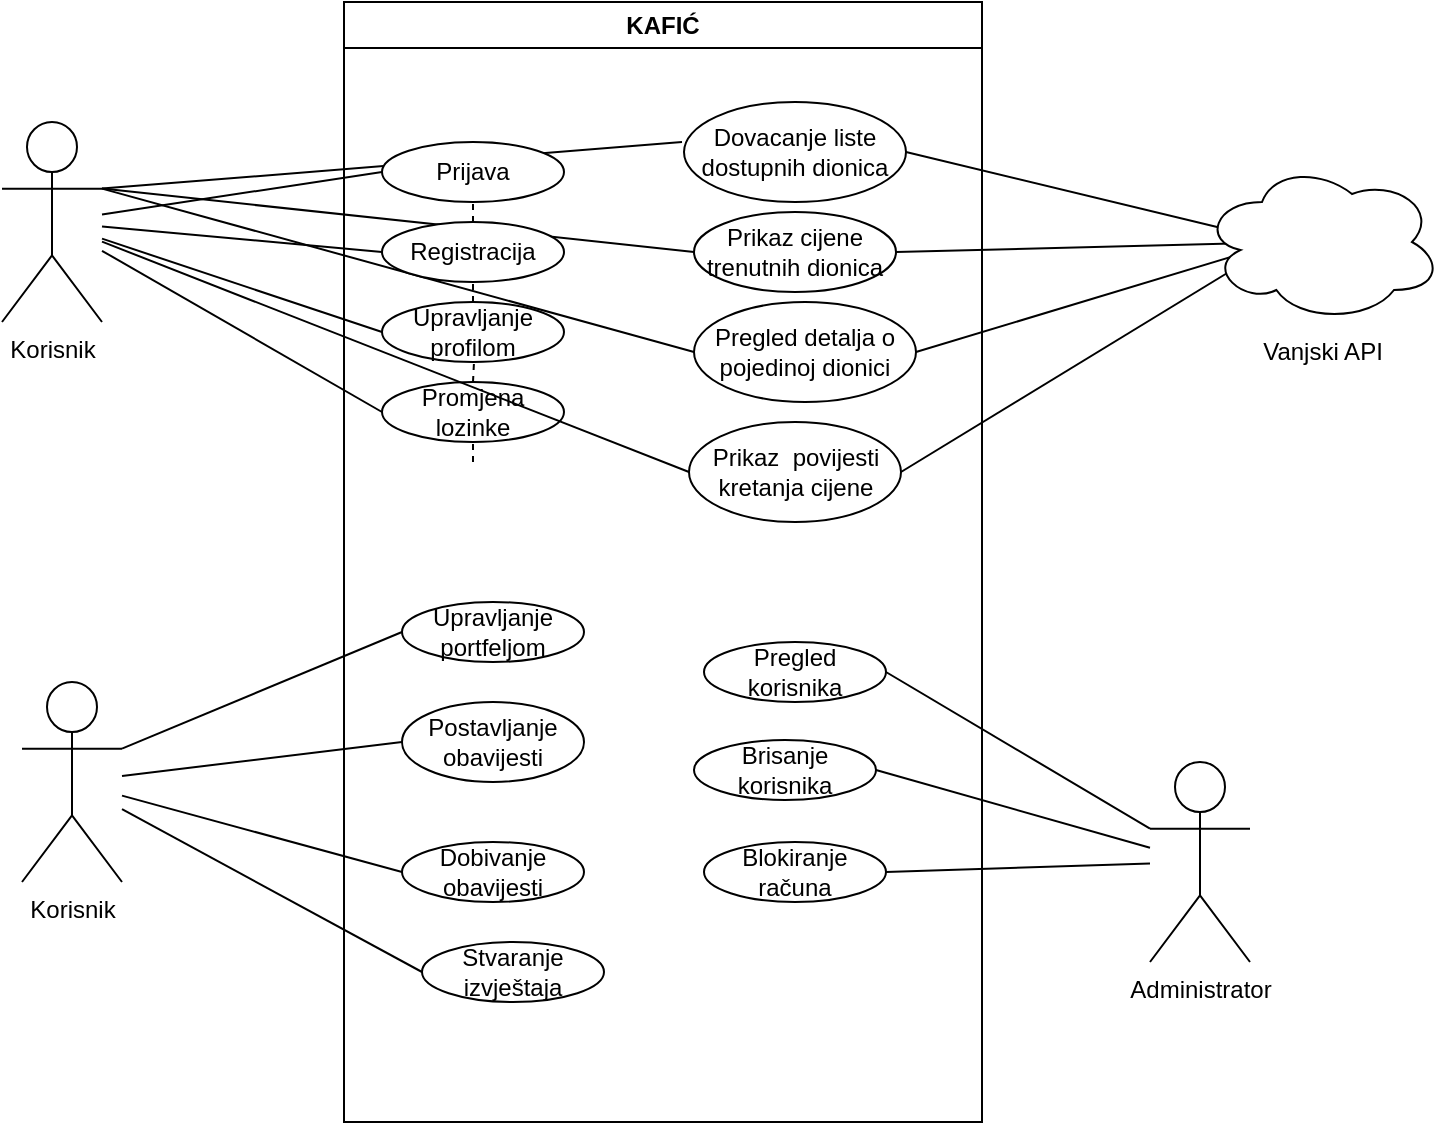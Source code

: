 <mxfile version="26.0.11">
  <diagram name="Dionice - Pregled i praćenje kretanja dionica" id="D3_Ipdly3IYAX61Syu2s">
    <mxGraphModel dx="2261" dy="778" grid="1" gridSize="10" guides="1" tooltips="1" connect="1" arrows="1" fold="1" page="1" pageScale="1" pageWidth="827" pageHeight="1169" math="0" shadow="0">
      <root>
        <mxCell id="0" />
        <mxCell id="1" parent="0" />
        <mxCell id="p1HWxOSMFdeQzIFVMbEp-39" style="edgeStyle=orthogonalEdgeStyle;rounded=0;orthogonalLoop=1;jettySize=auto;html=1;exitX=0.5;exitY=1;exitDx=0;exitDy=0;entryX=0.5;entryY=0;entryDx=0;entryDy=0;" edge="1" parent="1">
          <mxGeometry relative="1" as="geometry">
            <mxPoint x="70" y="1050" as="sourcePoint" />
          </mxGeometry>
        </mxCell>
        <mxCell id="p1HWxOSMFdeQzIFVMbEp-55" style="edgeStyle=orthogonalEdgeStyle;rounded=0;orthogonalLoop=1;jettySize=auto;html=1;exitX=0.5;exitY=1;exitDx=0;exitDy=0;entryX=0.5;entryY=0;entryDx=0;entryDy=0;" edge="1" parent="1">
          <mxGeometry relative="1" as="geometry">
            <mxPoint x="70" y="1105" as="sourcePoint" />
          </mxGeometry>
        </mxCell>
        <mxCell id="p1HWxOSMFdeQzIFVMbEp-56" value="" style="edgeStyle=orthogonalEdgeStyle;rounded=0;orthogonalLoop=1;jettySize=auto;html=1;" edge="1" parent="1">
          <mxGeometry relative="1" as="geometry">
            <mxPoint x="70" y="1220" as="sourcePoint" />
          </mxGeometry>
        </mxCell>
        <mxCell id="p1HWxOSMFdeQzIFVMbEp-57" value="" style="edgeStyle=orthogonalEdgeStyle;rounded=0;orthogonalLoop=1;jettySize=auto;html=1;" edge="1" parent="1">
          <mxGeometry relative="1" as="geometry">
            <mxPoint x="70" y="1220" as="sourcePoint" />
          </mxGeometry>
        </mxCell>
        <mxCell id="p1HWxOSMFdeQzIFVMbEp-132" style="rounded=0;orthogonalLoop=1;jettySize=auto;html=1;exitX=1;exitY=0.333;exitDx=0;exitDy=0;exitPerimeter=0;endArrow=none;startFill=0;" edge="1" parent="1" source="p1HWxOSMFdeQzIFVMbEp-108">
          <mxGeometry relative="1" as="geometry">
            <mxPoint x="180" y="870" as="targetPoint" />
          </mxGeometry>
        </mxCell>
        <mxCell id="p1HWxOSMFdeQzIFVMbEp-133" style="edgeStyle=none;shape=connector;rounded=0;orthogonalLoop=1;jettySize=auto;html=1;exitX=1;exitY=0.333;exitDx=0;exitDy=0;exitPerimeter=0;entryX=0;entryY=0.5;entryDx=0;entryDy=0;strokeColor=default;align=center;verticalAlign=middle;fontFamily=Helvetica;fontSize=11;fontColor=default;labelBackgroundColor=default;startFill=0;endArrow=none;" edge="1" parent="1" source="p1HWxOSMFdeQzIFVMbEp-108" target="p1HWxOSMFdeQzIFVMbEp-98">
          <mxGeometry relative="1" as="geometry" />
        </mxCell>
        <mxCell id="p1HWxOSMFdeQzIFVMbEp-134" style="edgeStyle=none;shape=connector;rounded=0;orthogonalLoop=1;jettySize=auto;html=1;exitX=1;exitY=0.333;exitDx=0;exitDy=0;exitPerimeter=0;entryX=0;entryY=0.5;entryDx=0;entryDy=0;strokeColor=default;align=center;verticalAlign=middle;fontFamily=Helvetica;fontSize=11;fontColor=default;labelBackgroundColor=default;startFill=0;endArrow=none;" edge="1" parent="1" source="p1HWxOSMFdeQzIFVMbEp-108" target="p1HWxOSMFdeQzIFVMbEp-99">
          <mxGeometry relative="1" as="geometry" />
        </mxCell>
        <mxCell id="p1HWxOSMFdeQzIFVMbEp-91" value="KAFIĆ" style="swimlane;whiteSpace=wrap;html=1;" vertex="1" parent="1">
          <mxGeometry x="11" y="800" width="319" height="560" as="geometry" />
        </mxCell>
        <mxCell id="p1HWxOSMFdeQzIFVMbEp-93" value="Registracija" style="ellipse;whiteSpace=wrap;html=1;align=center;" vertex="1" parent="p1HWxOSMFdeQzIFVMbEp-91">
          <mxGeometry x="19" y="110" width="91" height="30" as="geometry" />
        </mxCell>
        <mxCell id="p1HWxOSMFdeQzIFVMbEp-94" value="Upravljanje profilom" style="ellipse;whiteSpace=wrap;html=1;align=center;" vertex="1" parent="p1HWxOSMFdeQzIFVMbEp-91">
          <mxGeometry x="19" y="150" width="91" height="30" as="geometry" />
        </mxCell>
        <mxCell id="p1HWxOSMFdeQzIFVMbEp-97" value="Dovacanje liste dostupnih dionica" style="ellipse;whiteSpace=wrap;html=1;align=center;" vertex="1" parent="p1HWxOSMFdeQzIFVMbEp-91">
          <mxGeometry x="170" y="50" width="111" height="50" as="geometry" />
        </mxCell>
        <mxCell id="p1HWxOSMFdeQzIFVMbEp-95" value="Promjena lozinke" style="ellipse;whiteSpace=wrap;html=1;align=center;" vertex="1" parent="p1HWxOSMFdeQzIFVMbEp-91">
          <mxGeometry x="19" y="190" width="91" height="30" as="geometry" />
        </mxCell>
        <mxCell id="p1HWxOSMFdeQzIFVMbEp-98" value="Prikaz cijene trenutnih dionica" style="ellipse;whiteSpace=wrap;html=1;align=center;" vertex="1" parent="p1HWxOSMFdeQzIFVMbEp-91">
          <mxGeometry x="175" y="105" width="101" height="40" as="geometry" />
        </mxCell>
        <mxCell id="p1HWxOSMFdeQzIFVMbEp-99" value="Pregled detalja o pojedinoj dionici" style="ellipse;whiteSpace=wrap;html=1;align=center;" vertex="1" parent="p1HWxOSMFdeQzIFVMbEp-91">
          <mxGeometry x="175" y="150" width="111" height="50" as="geometry" />
        </mxCell>
        <mxCell id="p1HWxOSMFdeQzIFVMbEp-100" value="&lt;font&gt;Prikaz&amp;nbsp; povijesti kretanja cijene&lt;/font&gt;" style="ellipse;whiteSpace=wrap;html=1;align=center;" vertex="1" parent="p1HWxOSMFdeQzIFVMbEp-91">
          <mxGeometry x="172.5" y="210" width="106" height="50" as="geometry" />
        </mxCell>
        <mxCell id="p1HWxOSMFdeQzIFVMbEp-105" value="" style="endArrow=none;dashed=1;html=1;rounded=0;entryX=0.5;entryY=1;entryDx=0;entryDy=0;exitX=0.5;exitY=0;exitDx=0;exitDy=0;" edge="1" parent="p1HWxOSMFdeQzIFVMbEp-91" source="p1HWxOSMFdeQzIFVMbEp-93" target="p1HWxOSMFdeQzIFVMbEp-92">
          <mxGeometry width="50" height="50" relative="1" as="geometry">
            <mxPoint x="19" y="190" as="sourcePoint" />
            <mxPoint x="69" y="140" as="targetPoint" />
          </mxGeometry>
        </mxCell>
        <mxCell id="p1HWxOSMFdeQzIFVMbEp-106" value="" style="endArrow=none;dashed=1;html=1;rounded=0;exitX=0.5;exitY=0;exitDx=0;exitDy=0;entryX=0.5;entryY=1;entryDx=0;entryDy=0;" edge="1" parent="p1HWxOSMFdeQzIFVMbEp-91" source="p1HWxOSMFdeQzIFVMbEp-94" target="p1HWxOSMFdeQzIFVMbEp-93">
          <mxGeometry width="50" height="50" relative="1" as="geometry">
            <mxPoint x="19" y="190" as="sourcePoint" />
            <mxPoint x="69" y="140" as="targetPoint" />
          </mxGeometry>
        </mxCell>
        <mxCell id="p1HWxOSMFdeQzIFVMbEp-107" value="" style="endArrow=none;dashed=1;html=1;rounded=0;exitX=0.5;exitY=0;exitDx=0;exitDy=0;entryX=0.5;entryY=1;entryDx=0;entryDy=0;" edge="1" parent="p1HWxOSMFdeQzIFVMbEp-91" target="p1HWxOSMFdeQzIFVMbEp-95">
          <mxGeometry width="50" height="50" relative="1" as="geometry">
            <mxPoint x="64.5" y="230" as="sourcePoint" />
            <mxPoint x="79" y="210" as="targetPoint" />
          </mxGeometry>
        </mxCell>
        <mxCell id="p1HWxOSMFdeQzIFVMbEp-92" value="Prijava" style="ellipse;whiteSpace=wrap;html=1;align=center;" vertex="1" parent="p1HWxOSMFdeQzIFVMbEp-91">
          <mxGeometry x="19" y="70" width="91" height="30" as="geometry" />
        </mxCell>
        <mxCell id="p1HWxOSMFdeQzIFVMbEp-139" value="Upravljanje portfeljom" style="ellipse;whiteSpace=wrap;html=1;align=center;" vertex="1" parent="p1HWxOSMFdeQzIFVMbEp-91">
          <mxGeometry x="29" y="300" width="91" height="30" as="geometry" />
        </mxCell>
        <mxCell id="p1HWxOSMFdeQzIFVMbEp-140" value="Postavljanje obavijesti" style="ellipse;whiteSpace=wrap;html=1;align=center;" vertex="1" parent="p1HWxOSMFdeQzIFVMbEp-91">
          <mxGeometry x="29" y="350" width="91" height="40" as="geometry" />
        </mxCell>
        <mxCell id="p1HWxOSMFdeQzIFVMbEp-141" value="Dobivanje obavijesti" style="ellipse;whiteSpace=wrap;html=1;align=center;" vertex="1" parent="p1HWxOSMFdeQzIFVMbEp-91">
          <mxGeometry x="29" y="420" width="91" height="30" as="geometry" />
        </mxCell>
        <mxCell id="p1HWxOSMFdeQzIFVMbEp-147" value="Pregled korisnika" style="ellipse;whiteSpace=wrap;html=1;align=center;" vertex="1" parent="p1HWxOSMFdeQzIFVMbEp-91">
          <mxGeometry x="180" y="320" width="91" height="30" as="geometry" />
        </mxCell>
        <mxCell id="p1HWxOSMFdeQzIFVMbEp-148" value="Brisanje korisnika&lt;span style=&quot;color: rgba(0, 0, 0, 0); font-family: monospace; font-size: 0px; text-align: start; text-wrap-mode: nowrap;&quot;&gt;%3CmxGraphModel%3E%3Croot%3E%3CmxCell%20id%3D%220%22%2F%3E%3CmxCell%20id%3D%221%22%20parent%3D%220%22%2F%3E%3CmxCell%20id%3D%222%22%20value%3D%22Upravljanje%20portfeljom%22%20style%3D%22ellipse%3BwhiteSpace%3Dwrap%3Bhtml%3D1%3Balign%3Dcenter%3B%22%20vertex%3D%221%22%20parent%3D%221%22%3E%3CmxGeometry%20x%3D%2240%22%20y%3D%221100%22%20width%3D%2291%22%20height%3D%2230%22%20as%3D%22geometry%22%2F%3E%3C%2FmxCell%3E%3C%2Froot%3E%3C%2FmxGraphModel%3E&lt;/span&gt;" style="ellipse;whiteSpace=wrap;html=1;align=center;" vertex="1" parent="p1HWxOSMFdeQzIFVMbEp-91">
          <mxGeometry x="175" y="369" width="91" height="30" as="geometry" />
        </mxCell>
        <mxCell id="p1HWxOSMFdeQzIFVMbEp-149" value="Blokiranje računa" style="ellipse;whiteSpace=wrap;html=1;align=center;" vertex="1" parent="p1HWxOSMFdeQzIFVMbEp-91">
          <mxGeometry x="180" y="420" width="91" height="30" as="geometry" />
        </mxCell>
        <mxCell id="p1HWxOSMFdeQzIFVMbEp-153" value="Stvaranje izvještaja" style="ellipse;whiteSpace=wrap;html=1;align=center;" vertex="1" parent="p1HWxOSMFdeQzIFVMbEp-91">
          <mxGeometry x="39" y="470" width="91" height="30" as="geometry" />
        </mxCell>
        <mxCell id="p1HWxOSMFdeQzIFVMbEp-108" value="Korisnik" style="shape=umlActor;verticalLabelPosition=bottom;verticalAlign=top;html=1;outlineConnect=0;" vertex="1" parent="1">
          <mxGeometry x="-160" y="860" width="50" height="100" as="geometry" />
        </mxCell>
        <mxCell id="p1HWxOSMFdeQzIFVMbEp-110" value="Administrator" style="shape=umlActor;verticalLabelPosition=bottom;verticalAlign=top;html=1;outlineConnect=0;" vertex="1" parent="1">
          <mxGeometry x="414" y="1180" width="50" height="100" as="geometry" />
        </mxCell>
        <mxCell id="p1HWxOSMFdeQzIFVMbEp-112" value="" style="endArrow=none;html=1;rounded=0;entryX=0;entryY=0.5;entryDx=0;entryDy=0;" edge="1" parent="1" source="p1HWxOSMFdeQzIFVMbEp-108" target="p1HWxOSMFdeQzIFVMbEp-92">
          <mxGeometry width="50" height="50" relative="1" as="geometry">
            <mxPoint x="150" y="950" as="sourcePoint" />
            <mxPoint x="200" y="900" as="targetPoint" />
          </mxGeometry>
        </mxCell>
        <mxCell id="p1HWxOSMFdeQzIFVMbEp-113" value="" style="endArrow=none;html=1;rounded=0;entryX=0;entryY=0.5;entryDx=0;entryDy=0;" edge="1" parent="1" source="p1HWxOSMFdeQzIFVMbEp-108" target="p1HWxOSMFdeQzIFVMbEp-93">
          <mxGeometry width="50" height="50" relative="1" as="geometry">
            <mxPoint x="150" y="950" as="sourcePoint" />
            <mxPoint x="200" y="900" as="targetPoint" />
          </mxGeometry>
        </mxCell>
        <mxCell id="p1HWxOSMFdeQzIFVMbEp-114" value="" style="endArrow=none;html=1;rounded=0;entryX=0;entryY=0.5;entryDx=0;entryDy=0;" edge="1" parent="1" source="p1HWxOSMFdeQzIFVMbEp-108" target="p1HWxOSMFdeQzIFVMbEp-94">
          <mxGeometry width="50" height="50" relative="1" as="geometry">
            <mxPoint x="150" y="950" as="sourcePoint" />
            <mxPoint x="200" y="900" as="targetPoint" />
          </mxGeometry>
        </mxCell>
        <mxCell id="p1HWxOSMFdeQzIFVMbEp-115" value="" style="endArrow=none;html=1;rounded=0;entryX=0;entryY=0.5;entryDx=0;entryDy=0;" edge="1" parent="1" source="p1HWxOSMFdeQzIFVMbEp-108" target="p1HWxOSMFdeQzIFVMbEp-95">
          <mxGeometry width="50" height="50" relative="1" as="geometry">
            <mxPoint x="150" y="950" as="sourcePoint" />
            <mxPoint x="200" y="900" as="targetPoint" />
          </mxGeometry>
        </mxCell>
        <mxCell id="p1HWxOSMFdeQzIFVMbEp-117" value="" style="endArrow=none;html=1;rounded=0;exitX=1;exitY=0.5;exitDx=0;exitDy=0;" edge="1" parent="1" source="p1HWxOSMFdeQzIFVMbEp-98">
          <mxGeometry width="50" height="50" relative="1" as="geometry">
            <mxPoint x="150" y="950" as="sourcePoint" />
            <mxPoint x="460" y="920.648" as="targetPoint" />
          </mxGeometry>
        </mxCell>
        <mxCell id="p1HWxOSMFdeQzIFVMbEp-118" value="" style="endArrow=none;html=1;rounded=0;exitX=1;exitY=0.5;exitDx=0;exitDy=0;" edge="1" parent="1" source="p1HWxOSMFdeQzIFVMbEp-97">
          <mxGeometry width="50" height="50" relative="1" as="geometry">
            <mxPoint x="150" y="950" as="sourcePoint" />
            <mxPoint x="460" y="915.466" as="targetPoint" />
          </mxGeometry>
        </mxCell>
        <mxCell id="p1HWxOSMFdeQzIFVMbEp-119" value="" style="endArrow=none;html=1;rounded=0;exitX=1;exitY=0.5;exitDx=0;exitDy=0;" edge="1" parent="1" source="p1HWxOSMFdeQzIFVMbEp-100">
          <mxGeometry width="50" height="50" relative="1" as="geometry">
            <mxPoint x="150" y="950" as="sourcePoint" />
            <mxPoint x="460" y="931.01" as="targetPoint" />
          </mxGeometry>
        </mxCell>
        <mxCell id="p1HWxOSMFdeQzIFVMbEp-120" value="" style="endArrow=none;html=1;rounded=0;exitX=1;exitY=0.5;exitDx=0;exitDy=0;" edge="1" parent="1" source="p1HWxOSMFdeQzIFVMbEp-99">
          <mxGeometry width="50" height="50" relative="1" as="geometry">
            <mxPoint x="150" y="950" as="sourcePoint" />
            <mxPoint x="460" y="925.829" as="targetPoint" />
          </mxGeometry>
        </mxCell>
        <mxCell id="p1HWxOSMFdeQzIFVMbEp-136" style="edgeStyle=none;shape=connector;rounded=0;orthogonalLoop=1;jettySize=auto;html=1;exitX=0;exitY=0.5;exitDx=0;exitDy=0;strokeColor=default;align=center;verticalAlign=middle;fontFamily=Helvetica;fontSize=11;fontColor=default;labelBackgroundColor=default;startFill=0;endArrow=none;" edge="1" parent="1" source="p1HWxOSMFdeQzIFVMbEp-100" target="p1HWxOSMFdeQzIFVMbEp-108">
          <mxGeometry relative="1" as="geometry" />
        </mxCell>
        <mxCell id="p1HWxOSMFdeQzIFVMbEp-125" value="" style="endArrow=none;dashed=1;html=1;rounded=0;exitX=0.5;exitY=0;exitDx=0;exitDy=0;" edge="1" parent="1" source="p1HWxOSMFdeQzIFVMbEp-95">
          <mxGeometry width="50" height="50" relative="1" as="geometry">
            <mxPoint x="40" y="980" as="sourcePoint" />
            <mxPoint x="76" y="980" as="targetPoint" />
          </mxGeometry>
        </mxCell>
        <mxCell id="p1HWxOSMFdeQzIFVMbEp-126" value="" style="ellipse;shape=cloud;whiteSpace=wrap;html=1;" vertex="1" parent="1">
          <mxGeometry x="440" y="880" width="120" height="80" as="geometry" />
        </mxCell>
        <mxCell id="p1HWxOSMFdeQzIFVMbEp-130" value="Vanjski API" style="text;html=1;align=center;verticalAlign=middle;resizable=0;points=[];autosize=1;strokeColor=none;fillColor=none;" vertex="1" parent="1">
          <mxGeometry x="460" y="960" width="80" height="30" as="geometry" />
        </mxCell>
        <mxCell id="p1HWxOSMFdeQzIFVMbEp-142" style="edgeStyle=none;shape=connector;rounded=0;orthogonalLoop=1;jettySize=auto;html=1;exitX=1;exitY=0.333;exitDx=0;exitDy=0;exitPerimeter=0;entryX=0;entryY=0.5;entryDx=0;entryDy=0;strokeColor=default;align=center;verticalAlign=middle;fontFamily=Helvetica;fontSize=11;fontColor=default;labelBackgroundColor=default;startFill=0;endArrow=none;" edge="1" parent="1" source="p1HWxOSMFdeQzIFVMbEp-138" target="p1HWxOSMFdeQzIFVMbEp-139">
          <mxGeometry relative="1" as="geometry" />
        </mxCell>
        <mxCell id="p1HWxOSMFdeQzIFVMbEp-138" value="Korisnik" style="shape=umlActor;verticalLabelPosition=bottom;verticalAlign=top;html=1;outlineConnect=0;" vertex="1" parent="1">
          <mxGeometry x="-150" y="1140" width="50" height="100" as="geometry" />
        </mxCell>
        <mxCell id="p1HWxOSMFdeQzIFVMbEp-143" style="edgeStyle=none;shape=connector;rounded=0;orthogonalLoop=1;jettySize=auto;html=1;exitX=0;exitY=0.5;exitDx=0;exitDy=0;strokeColor=default;align=center;verticalAlign=middle;fontFamily=Helvetica;fontSize=11;fontColor=default;labelBackgroundColor=default;startFill=0;endArrow=none;" edge="1" parent="1" source="p1HWxOSMFdeQzIFVMbEp-140" target="p1HWxOSMFdeQzIFVMbEp-138">
          <mxGeometry relative="1" as="geometry" />
        </mxCell>
        <mxCell id="p1HWxOSMFdeQzIFVMbEp-144" style="edgeStyle=none;shape=connector;rounded=0;orthogonalLoop=1;jettySize=auto;html=1;exitX=0;exitY=0.5;exitDx=0;exitDy=0;strokeColor=default;align=center;verticalAlign=middle;fontFamily=Helvetica;fontSize=11;fontColor=default;labelBackgroundColor=default;startFill=0;endArrow=none;" edge="1" parent="1" source="p1HWxOSMFdeQzIFVMbEp-141" target="p1HWxOSMFdeQzIFVMbEp-138">
          <mxGeometry relative="1" as="geometry" />
        </mxCell>
        <mxCell id="p1HWxOSMFdeQzIFVMbEp-150" style="edgeStyle=none;shape=connector;rounded=0;orthogonalLoop=1;jettySize=auto;html=1;exitX=1;exitY=0.5;exitDx=0;exitDy=0;entryX=0;entryY=0.333;entryDx=0;entryDy=0;entryPerimeter=0;strokeColor=default;align=center;verticalAlign=middle;fontFamily=Helvetica;fontSize=11;fontColor=default;labelBackgroundColor=default;startFill=0;endArrow=none;" edge="1" parent="1" source="p1HWxOSMFdeQzIFVMbEp-147" target="p1HWxOSMFdeQzIFVMbEp-110">
          <mxGeometry relative="1" as="geometry" />
        </mxCell>
        <mxCell id="p1HWxOSMFdeQzIFVMbEp-151" style="edgeStyle=none;shape=connector;rounded=0;orthogonalLoop=1;jettySize=auto;html=1;exitX=1;exitY=0.5;exitDx=0;exitDy=0;strokeColor=default;align=center;verticalAlign=middle;fontFamily=Helvetica;fontSize=11;fontColor=default;labelBackgroundColor=default;startFill=0;endArrow=none;" edge="1" parent="1" source="p1HWxOSMFdeQzIFVMbEp-148" target="p1HWxOSMFdeQzIFVMbEp-110">
          <mxGeometry relative="1" as="geometry" />
        </mxCell>
        <mxCell id="p1HWxOSMFdeQzIFVMbEp-152" style="edgeStyle=none;shape=connector;rounded=0;orthogonalLoop=1;jettySize=auto;html=1;exitX=1;exitY=0.5;exitDx=0;exitDy=0;strokeColor=default;align=center;verticalAlign=middle;fontFamily=Helvetica;fontSize=11;fontColor=default;labelBackgroundColor=default;startFill=0;endArrow=none;" edge="1" parent="1" source="p1HWxOSMFdeQzIFVMbEp-149" target="p1HWxOSMFdeQzIFVMbEp-110">
          <mxGeometry relative="1" as="geometry" />
        </mxCell>
        <mxCell id="p1HWxOSMFdeQzIFVMbEp-154" style="edgeStyle=none;shape=connector;rounded=0;orthogonalLoop=1;jettySize=auto;html=1;exitX=0;exitY=0.5;exitDx=0;exitDy=0;strokeColor=default;align=center;verticalAlign=middle;fontFamily=Helvetica;fontSize=11;fontColor=default;labelBackgroundColor=default;startFill=0;endArrow=none;" edge="1" parent="1" source="p1HWxOSMFdeQzIFVMbEp-153" target="p1HWxOSMFdeQzIFVMbEp-138">
          <mxGeometry relative="1" as="geometry" />
        </mxCell>
      </root>
    </mxGraphModel>
  </diagram>
</mxfile>
